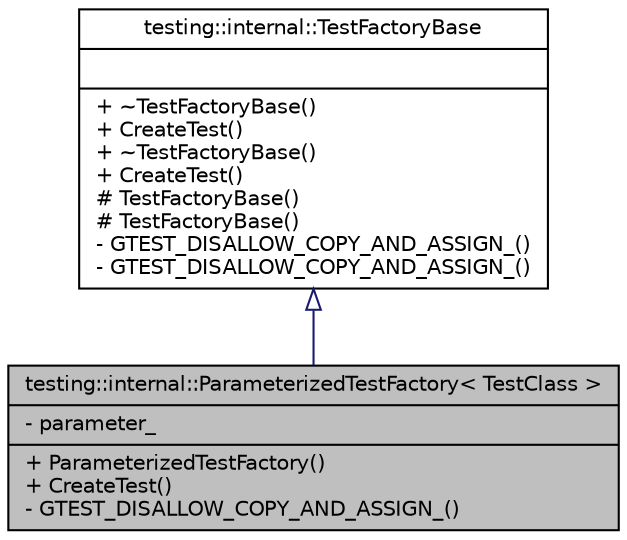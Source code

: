 digraph G
{
  edge [fontname="Helvetica",fontsize="10",labelfontname="Helvetica",labelfontsize="10"];
  node [fontname="Helvetica",fontsize="10",shape=record];
  Node1 [label="{testing::internal::ParameterizedTestFactory\< TestClass \>\n|- parameter_\l|+ ParameterizedTestFactory()\l+ CreateTest()\l- GTEST_DISALLOW_COPY_AND_ASSIGN_()\l}",height=0.2,width=0.4,color="black", fillcolor="grey75", style="filled" fontcolor="black"];
  Node2 -> Node1 [dir="back",color="midnightblue",fontsize="10",style="solid",arrowtail="onormal",fontname="Helvetica"];
  Node2 [label="{testing::internal::TestFactoryBase\n||+ ~TestFactoryBase()\l+ CreateTest()\l+ ~TestFactoryBase()\l+ CreateTest()\l# TestFactoryBase()\l# TestFactoryBase()\l- GTEST_DISALLOW_COPY_AND_ASSIGN_()\l- GTEST_DISALLOW_COPY_AND_ASSIGN_()\l}",height=0.2,width=0.4,color="black", fillcolor="white", style="filled",URL="$classtesting_1_1internal_1_1TestFactoryBase.html"];
}
